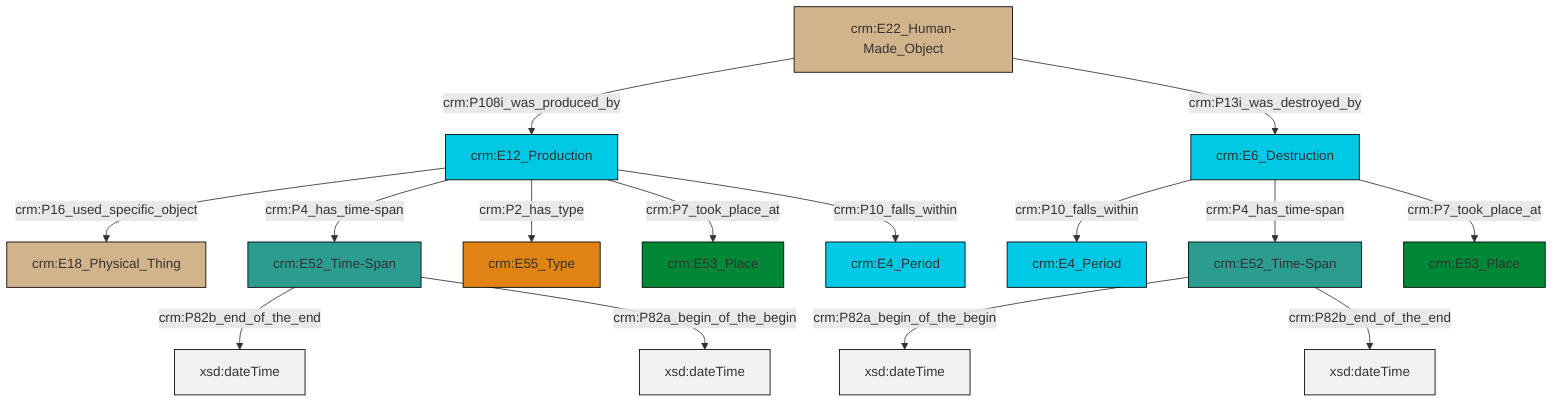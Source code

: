 graph TD
classDef Literal fill:#f2f2f2,stroke:#000000;
classDef CRM_Entity fill:#FFFFFF,stroke:#000000;
classDef Temporal_Entity fill:#00C9E6, stroke:#000000;
classDef Type fill:#E18312, stroke:#000000;
classDef Time-Span fill:#2C9C91, stroke:#000000;
classDef Appellation fill:#FFEB7F, stroke:#000000;
classDef Place fill:#008836, stroke:#000000;
classDef Persistent_Item fill:#B266B2, stroke:#000000;
classDef Conceptual_Object fill:#FFD700, stroke:#000000;
classDef Physical_Thing fill:#D2B48C, stroke:#000000;
classDef Actor fill:#f58aad, stroke:#000000;
classDef PC_Classes fill:#4ce600, stroke:#000000;
classDef Multi fill:#cccccc,stroke:#000000;

6["crm:E6_Destruction"]:::Temporal_Entity -->|crm:P10_falls_within| 4["crm:E4_Period"]:::Temporal_Entity
0["crm:E12_Production"]:::Temporal_Entity -->|crm:P16_used_specific_object| 7["crm:E18_Physical_Thing"]:::Physical_Thing
0["crm:E12_Production"]:::Temporal_Entity -->|crm:P4_has_time-span| 10["crm:E52_Time-Span"]:::Time-Span
2["crm:E52_Time-Span"]:::Time-Span -->|crm:P82a_begin_of_the_begin| 11[xsd:dateTime]:::Literal
2["crm:E52_Time-Span"]:::Time-Span -->|crm:P82b_end_of_the_end| 12[xsd:dateTime]:::Literal
10["crm:E52_Time-Span"]:::Time-Span -->|crm:P82b_end_of_the_end| 13[xsd:dateTime]:::Literal
0["crm:E12_Production"]:::Temporal_Entity -->|crm:P2_has_type| 16["crm:E55_Type"]:::Type
0["crm:E12_Production"]:::Temporal_Entity -->|crm:P7_took_place_at| 19["crm:E53_Place"]:::Place
6["crm:E6_Destruction"]:::Temporal_Entity -->|crm:P4_has_time-span| 2["crm:E52_Time-Span"]:::Time-Span
20["crm:E22_Human-Made_Object"]:::Physical_Thing -->|crm:P108i_was_produced_by| 0["crm:E12_Production"]:::Temporal_Entity
6["crm:E6_Destruction"]:::Temporal_Entity -->|crm:P7_took_place_at| 14["crm:E53_Place"]:::Place
0["crm:E12_Production"]:::Temporal_Entity -->|crm:P10_falls_within| 8["crm:E4_Period"]:::Temporal_Entity
10["crm:E52_Time-Span"]:::Time-Span -->|crm:P82a_begin_of_the_begin| 25[xsd:dateTime]:::Literal
20["crm:E22_Human-Made_Object"]:::Physical_Thing -->|crm:P13i_was_destroyed_by| 6["crm:E6_Destruction"]:::Temporal_Entity